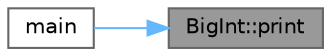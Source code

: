 digraph "BigInt::print"
{
 // LATEX_PDF_SIZE
  bgcolor="transparent";
  edge [fontname=Helvetica,fontsize=10,labelfontname=Helvetica,labelfontsize=10];
  node [fontname=Helvetica,fontsize=10,shape=box,height=0.2,width=0.4];
  rankdir="RL";
  Node1 [id="Node000001",label="BigInt::print",height=0.2,width=0.4,color="gray40", fillcolor="grey60", style="filled", fontcolor="black",tooltip="Print the BigInt to standard output."];
  Node1 -> Node2 [id="edge1_Node000001_Node000002",dir="back",color="steelblue1",style="solid",tooltip=" "];
  Node2 [id="Node000002",label="main",height=0.2,width=0.4,color="grey40", fillcolor="white", style="filled",URL="$interpolation_8cpp.html#ae66f6b31b5ad750f1fe042a706a4e3d4",tooltip=" "];
}
